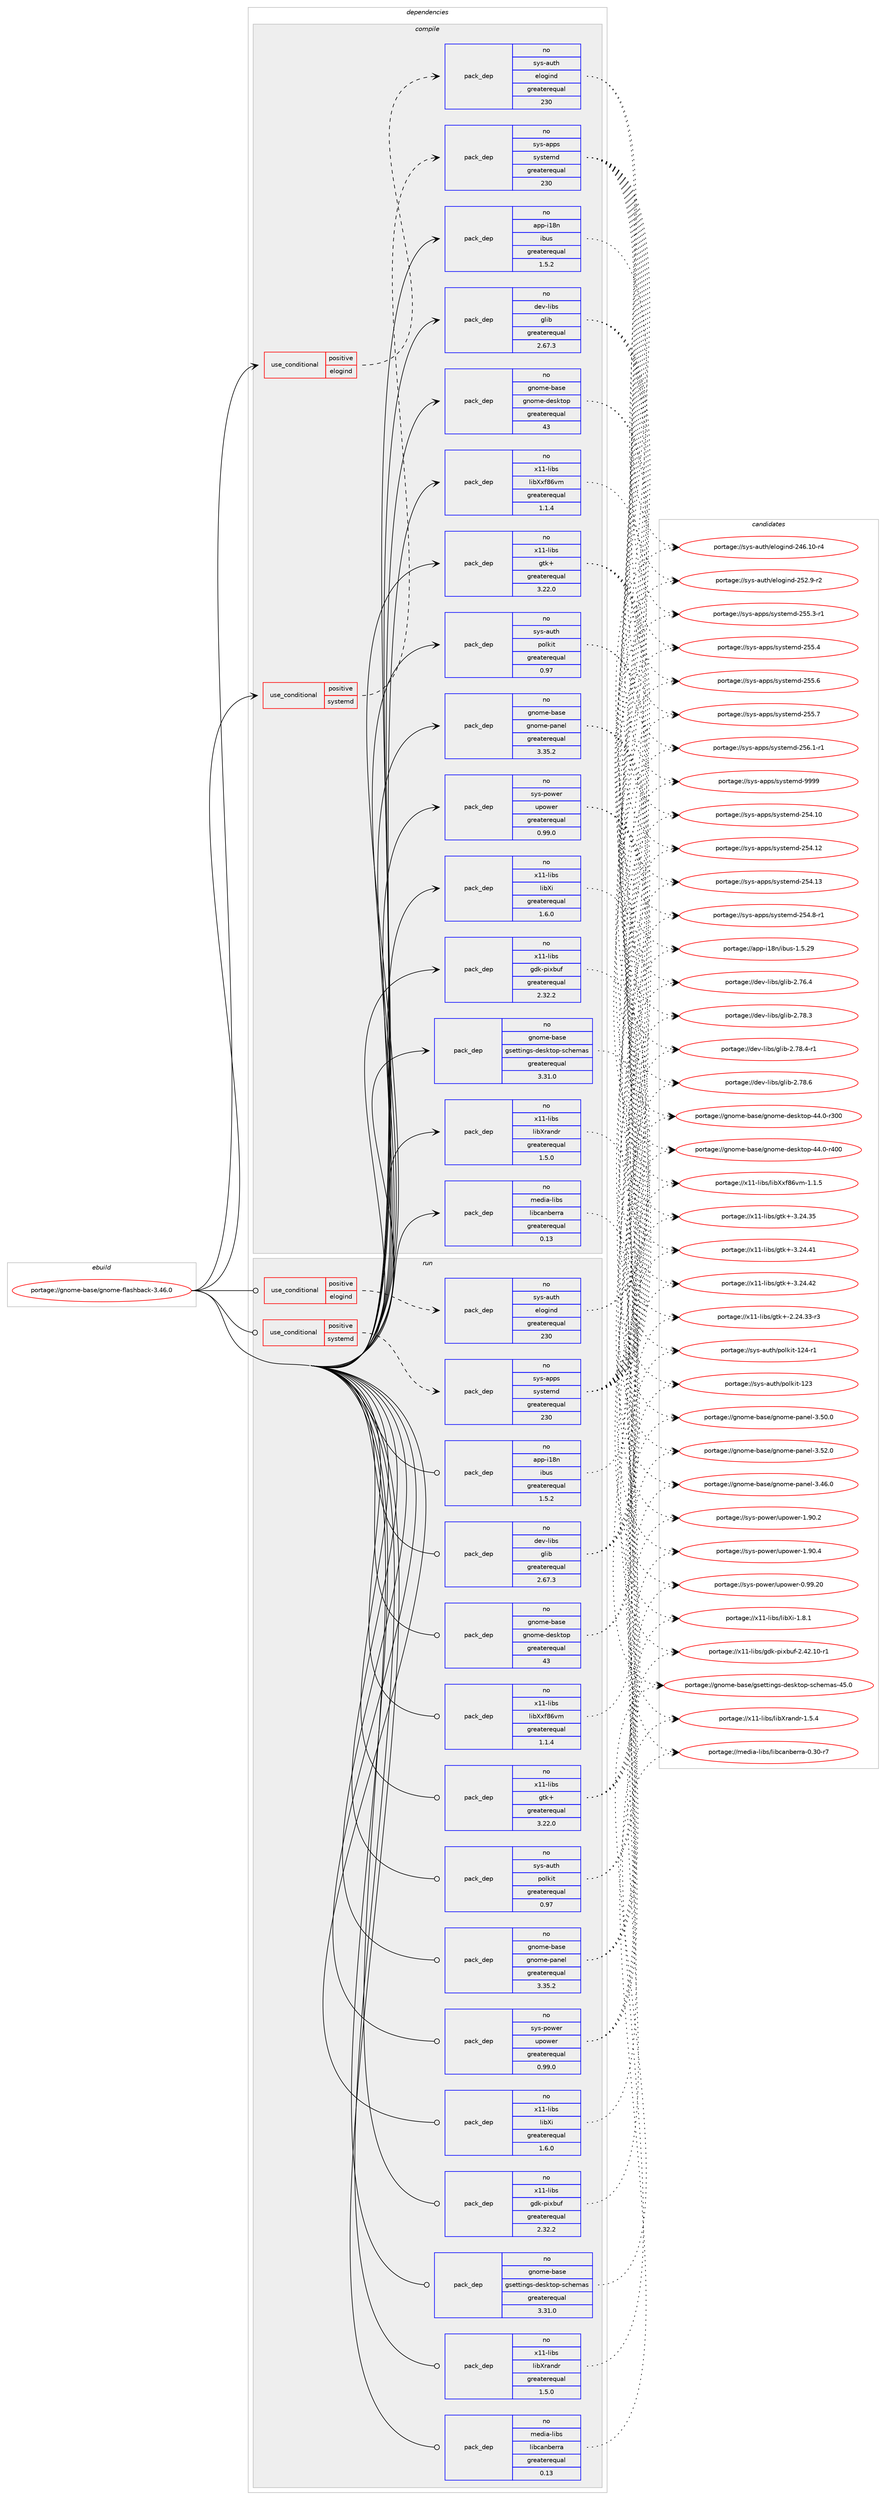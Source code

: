 digraph prolog {

# *************
# Graph options
# *************

newrank=true;
concentrate=true;
compound=true;
graph [rankdir=LR,fontname=Helvetica,fontsize=10,ranksep=1.5];#, ranksep=2.5, nodesep=0.2];
edge  [arrowhead=vee];
node  [fontname=Helvetica,fontsize=10];

# **********
# The ebuild
# **********

subgraph cluster_leftcol {
color=gray;
rank=same;
label=<<i>ebuild</i>>;
id [label="portage://gnome-base/gnome-flashback-3.46.0", color=red, width=4, href="../gnome-base/gnome-flashback-3.46.0.svg"];
}

# ****************
# The dependencies
# ****************

subgraph cluster_midcol {
color=gray;
label=<<i>dependencies</i>>;
subgraph cluster_compile {
fillcolor="#eeeeee";
style=filled;
label=<<i>compile</i>>;
subgraph cond63721 {
dependency117743 [label=<<TABLE BORDER="0" CELLBORDER="1" CELLSPACING="0" CELLPADDING="4"><TR><TD ROWSPAN="3" CELLPADDING="10">use_conditional</TD></TR><TR><TD>positive</TD></TR><TR><TD>elogind</TD></TR></TABLE>>, shape=none, color=red];
subgraph pack52508 {
dependency117744 [label=<<TABLE BORDER="0" CELLBORDER="1" CELLSPACING="0" CELLPADDING="4" WIDTH="220"><TR><TD ROWSPAN="6" CELLPADDING="30">pack_dep</TD></TR><TR><TD WIDTH="110">no</TD></TR><TR><TD>sys-auth</TD></TR><TR><TD>elogind</TD></TR><TR><TD>greaterequal</TD></TR><TR><TD>230</TD></TR></TABLE>>, shape=none, color=blue];
}
dependency117743:e -> dependency117744:w [weight=20,style="dashed",arrowhead="vee"];
}
id:e -> dependency117743:w [weight=20,style="solid",arrowhead="vee"];
subgraph cond63722 {
dependency117745 [label=<<TABLE BORDER="0" CELLBORDER="1" CELLSPACING="0" CELLPADDING="4"><TR><TD ROWSPAN="3" CELLPADDING="10">use_conditional</TD></TR><TR><TD>positive</TD></TR><TR><TD>systemd</TD></TR></TABLE>>, shape=none, color=red];
subgraph pack52509 {
dependency117746 [label=<<TABLE BORDER="0" CELLBORDER="1" CELLSPACING="0" CELLPADDING="4" WIDTH="220"><TR><TD ROWSPAN="6" CELLPADDING="30">pack_dep</TD></TR><TR><TD WIDTH="110">no</TD></TR><TR><TD>sys-apps</TD></TR><TR><TD>systemd</TD></TR><TR><TD>greaterequal</TD></TR><TR><TD>230</TD></TR></TABLE>>, shape=none, color=blue];
}
dependency117745:e -> dependency117746:w [weight=20,style="dashed",arrowhead="vee"];
}
id:e -> dependency117745:w [weight=20,style="solid",arrowhead="vee"];
subgraph pack52510 {
dependency117747 [label=<<TABLE BORDER="0" CELLBORDER="1" CELLSPACING="0" CELLPADDING="4" WIDTH="220"><TR><TD ROWSPAN="6" CELLPADDING="30">pack_dep</TD></TR><TR><TD WIDTH="110">no</TD></TR><TR><TD>app-i18n</TD></TR><TR><TD>ibus</TD></TR><TR><TD>greaterequal</TD></TR><TR><TD>1.5.2</TD></TR></TABLE>>, shape=none, color=blue];
}
id:e -> dependency117747:w [weight=20,style="solid",arrowhead="vee"];
subgraph pack52511 {
dependency117748 [label=<<TABLE BORDER="0" CELLBORDER="1" CELLSPACING="0" CELLPADDING="4" WIDTH="220"><TR><TD ROWSPAN="6" CELLPADDING="30">pack_dep</TD></TR><TR><TD WIDTH="110">no</TD></TR><TR><TD>dev-libs</TD></TR><TR><TD>glib</TD></TR><TR><TD>greaterequal</TD></TR><TR><TD>2.67.3</TD></TR></TABLE>>, shape=none, color=blue];
}
id:e -> dependency117748:w [weight=20,style="solid",arrowhead="vee"];
# *** BEGIN UNKNOWN DEPENDENCY TYPE (TODO) ***
# id -> package_dependency(portage://gnome-base/gnome-flashback-3.46.0,install,no,gnome-base,gdm,none,[,,],[],[])
# *** END UNKNOWN DEPENDENCY TYPE (TODO) ***

subgraph pack52512 {
dependency117749 [label=<<TABLE BORDER="0" CELLBORDER="1" CELLSPACING="0" CELLPADDING="4" WIDTH="220"><TR><TD ROWSPAN="6" CELLPADDING="30">pack_dep</TD></TR><TR><TD WIDTH="110">no</TD></TR><TR><TD>gnome-base</TD></TR><TR><TD>gnome-desktop</TD></TR><TR><TD>greaterequal</TD></TR><TR><TD>43</TD></TR></TABLE>>, shape=none, color=blue];
}
id:e -> dependency117749:w [weight=20,style="solid",arrowhead="vee"];
subgraph pack52513 {
dependency117750 [label=<<TABLE BORDER="0" CELLBORDER="1" CELLSPACING="0" CELLPADDING="4" WIDTH="220"><TR><TD ROWSPAN="6" CELLPADDING="30">pack_dep</TD></TR><TR><TD WIDTH="110">no</TD></TR><TR><TD>gnome-base</TD></TR><TR><TD>gnome-panel</TD></TR><TR><TD>greaterequal</TD></TR><TR><TD>3.35.2</TD></TR></TABLE>>, shape=none, color=blue];
}
id:e -> dependency117750:w [weight=20,style="solid",arrowhead="vee"];
subgraph pack52514 {
dependency117751 [label=<<TABLE BORDER="0" CELLBORDER="1" CELLSPACING="0" CELLPADDING="4" WIDTH="220"><TR><TD ROWSPAN="6" CELLPADDING="30">pack_dep</TD></TR><TR><TD WIDTH="110">no</TD></TR><TR><TD>gnome-base</TD></TR><TR><TD>gsettings-desktop-schemas</TD></TR><TR><TD>greaterequal</TD></TR><TR><TD>3.31.0</TD></TR></TABLE>>, shape=none, color=blue];
}
id:e -> dependency117751:w [weight=20,style="solid",arrowhead="vee"];
# *** BEGIN UNKNOWN DEPENDENCY TYPE (TODO) ***
# id -> package_dependency(portage://gnome-base/gnome-flashback-3.46.0,install,no,media-libs,alsa-lib,none,[,,],[],[])
# *** END UNKNOWN DEPENDENCY TYPE (TODO) ***

subgraph pack52515 {
dependency117752 [label=<<TABLE BORDER="0" CELLBORDER="1" CELLSPACING="0" CELLPADDING="4" WIDTH="220"><TR><TD ROWSPAN="6" CELLPADDING="30">pack_dep</TD></TR><TR><TD WIDTH="110">no</TD></TR><TR><TD>media-libs</TD></TR><TR><TD>libcanberra</TD></TR><TR><TD>greaterequal</TD></TR><TR><TD>0.13</TD></TR></TABLE>>, shape=none, color=blue];
}
id:e -> dependency117752:w [weight=20,style="solid",arrowhead="vee"];
# *** BEGIN UNKNOWN DEPENDENCY TYPE (TODO) ***
# id -> package_dependency(portage://gnome-base/gnome-flashback-3.46.0,install,no,media-libs,libpulse,none,[,,],[],[use(enable(glib),none)])
# *** END UNKNOWN DEPENDENCY TYPE (TODO) ***

# *** BEGIN UNKNOWN DEPENDENCY TYPE (TODO) ***
# id -> package_dependency(portage://gnome-base/gnome-flashback-3.46.0,install,no,net-wireless,gnome-bluetooth,none,[,,],[slot(3),equal],[])
# *** END UNKNOWN DEPENDENCY TYPE (TODO) ***

subgraph pack52516 {
dependency117753 [label=<<TABLE BORDER="0" CELLBORDER="1" CELLSPACING="0" CELLPADDING="4" WIDTH="220"><TR><TD ROWSPAN="6" CELLPADDING="30">pack_dep</TD></TR><TR><TD WIDTH="110">no</TD></TR><TR><TD>sys-auth</TD></TR><TR><TD>polkit</TD></TR><TR><TD>greaterequal</TD></TR><TR><TD>0.97</TD></TR></TABLE>>, shape=none, color=blue];
}
id:e -> dependency117753:w [weight=20,style="solid",arrowhead="vee"];
# *** BEGIN UNKNOWN DEPENDENCY TYPE (TODO) ***
# id -> package_dependency(portage://gnome-base/gnome-flashback-3.46.0,install,no,sys-libs,pam,none,[,,],[],[])
# *** END UNKNOWN DEPENDENCY TYPE (TODO) ***

subgraph pack52517 {
dependency117754 [label=<<TABLE BORDER="0" CELLBORDER="1" CELLSPACING="0" CELLPADDING="4" WIDTH="220"><TR><TD ROWSPAN="6" CELLPADDING="30">pack_dep</TD></TR><TR><TD WIDTH="110">no</TD></TR><TR><TD>sys-power</TD></TR><TR><TD>upower</TD></TR><TR><TD>greaterequal</TD></TR><TR><TD>0.99.0</TD></TR></TABLE>>, shape=none, color=blue];
}
id:e -> dependency117754:w [weight=20,style="solid",arrowhead="vee"];
# *** BEGIN UNKNOWN DEPENDENCY TYPE (TODO) ***
# id -> package_dependency(portage://gnome-base/gnome-flashback-3.46.0,install,no,x11-base,xorg-proto,none,[,,],[],[])
# *** END UNKNOWN DEPENDENCY TYPE (TODO) ***

subgraph pack52518 {
dependency117755 [label=<<TABLE BORDER="0" CELLBORDER="1" CELLSPACING="0" CELLPADDING="4" WIDTH="220"><TR><TD ROWSPAN="6" CELLPADDING="30">pack_dep</TD></TR><TR><TD WIDTH="110">no</TD></TR><TR><TD>x11-libs</TD></TR><TR><TD>gdk-pixbuf</TD></TR><TR><TD>greaterequal</TD></TR><TR><TD>2.32.2</TD></TR></TABLE>>, shape=none, color=blue];
}
id:e -> dependency117755:w [weight=20,style="solid",arrowhead="vee"];
subgraph pack52519 {
dependency117756 [label=<<TABLE BORDER="0" CELLBORDER="1" CELLSPACING="0" CELLPADDING="4" WIDTH="220"><TR><TD ROWSPAN="6" CELLPADDING="30">pack_dep</TD></TR><TR><TD WIDTH="110">no</TD></TR><TR><TD>x11-libs</TD></TR><TR><TD>gtk+</TD></TR><TR><TD>greaterequal</TD></TR><TR><TD>3.22.0</TD></TR></TABLE>>, shape=none, color=blue];
}
id:e -> dependency117756:w [weight=20,style="solid",arrowhead="vee"];
# *** BEGIN UNKNOWN DEPENDENCY TYPE (TODO) ***
# id -> package_dependency(portage://gnome-base/gnome-flashback-3.46.0,install,no,x11-libs,libX11,none,[,,],[],[])
# *** END UNKNOWN DEPENDENCY TYPE (TODO) ***

# *** BEGIN UNKNOWN DEPENDENCY TYPE (TODO) ***
# id -> package_dependency(portage://gnome-base/gnome-flashback-3.46.0,install,no,x11-libs,libXext,none,[,,],[],[])
# *** END UNKNOWN DEPENDENCY TYPE (TODO) ***

# *** BEGIN UNKNOWN DEPENDENCY TYPE (TODO) ***
# id -> package_dependency(portage://gnome-base/gnome-flashback-3.46.0,install,no,x11-libs,libXfixes,none,[,,],[],[])
# *** END UNKNOWN DEPENDENCY TYPE (TODO) ***

subgraph pack52520 {
dependency117757 [label=<<TABLE BORDER="0" CELLBORDER="1" CELLSPACING="0" CELLPADDING="4" WIDTH="220"><TR><TD ROWSPAN="6" CELLPADDING="30">pack_dep</TD></TR><TR><TD WIDTH="110">no</TD></TR><TR><TD>x11-libs</TD></TR><TR><TD>libXi</TD></TR><TR><TD>greaterequal</TD></TR><TR><TD>1.6.0</TD></TR></TABLE>>, shape=none, color=blue];
}
id:e -> dependency117757:w [weight=20,style="solid",arrowhead="vee"];
subgraph pack52521 {
dependency117758 [label=<<TABLE BORDER="0" CELLBORDER="1" CELLSPACING="0" CELLPADDING="4" WIDTH="220"><TR><TD ROWSPAN="6" CELLPADDING="30">pack_dep</TD></TR><TR><TD WIDTH="110">no</TD></TR><TR><TD>x11-libs</TD></TR><TR><TD>libXrandr</TD></TR><TR><TD>greaterequal</TD></TR><TR><TD>1.5.0</TD></TR></TABLE>>, shape=none, color=blue];
}
id:e -> dependency117758:w [weight=20,style="solid",arrowhead="vee"];
subgraph pack52522 {
dependency117759 [label=<<TABLE BORDER="0" CELLBORDER="1" CELLSPACING="0" CELLPADDING="4" WIDTH="220"><TR><TD ROWSPAN="6" CELLPADDING="30">pack_dep</TD></TR><TR><TD WIDTH="110">no</TD></TR><TR><TD>x11-libs</TD></TR><TR><TD>libXxf86vm</TD></TR><TR><TD>greaterequal</TD></TR><TR><TD>1.1.4</TD></TR></TABLE>>, shape=none, color=blue];
}
id:e -> dependency117759:w [weight=20,style="solid",arrowhead="vee"];
# *** BEGIN UNKNOWN DEPENDENCY TYPE (TODO) ***
# id -> package_dependency(portage://gnome-base/gnome-flashback-3.46.0,install,no,x11-libs,libxcb,none,[,,],any_same_slot,[])
# *** END UNKNOWN DEPENDENCY TYPE (TODO) ***

# *** BEGIN UNKNOWN DEPENDENCY TYPE (TODO) ***
# id -> package_dependency(portage://gnome-base/gnome-flashback-3.46.0,install,no,x11-libs,libxkbfile,none,[,,],[],[])
# *** END UNKNOWN DEPENDENCY TYPE (TODO) ***

# *** BEGIN UNKNOWN DEPENDENCY TYPE (TODO) ***
# id -> package_dependency(portage://gnome-base/gnome-flashback-3.46.0,install,no,x11-libs,pango,none,[,,],[],[])
# *** END UNKNOWN DEPENDENCY TYPE (TODO) ***

# *** BEGIN UNKNOWN DEPENDENCY TYPE (TODO) ***
# id -> package_dependency(portage://gnome-base/gnome-flashback-3.46.0,install,no,x11-misc,xkeyboard-config,none,[,,],[],[])
# *** END UNKNOWN DEPENDENCY TYPE (TODO) ***

}
subgraph cluster_compileandrun {
fillcolor="#eeeeee";
style=filled;
label=<<i>compile and run</i>>;
}
subgraph cluster_run {
fillcolor="#eeeeee";
style=filled;
label=<<i>run</i>>;
subgraph cond63723 {
dependency117760 [label=<<TABLE BORDER="0" CELLBORDER="1" CELLSPACING="0" CELLPADDING="4"><TR><TD ROWSPAN="3" CELLPADDING="10">use_conditional</TD></TR><TR><TD>positive</TD></TR><TR><TD>elogind</TD></TR></TABLE>>, shape=none, color=red];
subgraph pack52523 {
dependency117761 [label=<<TABLE BORDER="0" CELLBORDER="1" CELLSPACING="0" CELLPADDING="4" WIDTH="220"><TR><TD ROWSPAN="6" CELLPADDING="30">pack_dep</TD></TR><TR><TD WIDTH="110">no</TD></TR><TR><TD>sys-auth</TD></TR><TR><TD>elogind</TD></TR><TR><TD>greaterequal</TD></TR><TR><TD>230</TD></TR></TABLE>>, shape=none, color=blue];
}
dependency117760:e -> dependency117761:w [weight=20,style="dashed",arrowhead="vee"];
}
id:e -> dependency117760:w [weight=20,style="solid",arrowhead="odot"];
subgraph cond63724 {
dependency117762 [label=<<TABLE BORDER="0" CELLBORDER="1" CELLSPACING="0" CELLPADDING="4"><TR><TD ROWSPAN="3" CELLPADDING="10">use_conditional</TD></TR><TR><TD>positive</TD></TR><TR><TD>systemd</TD></TR></TABLE>>, shape=none, color=red];
subgraph pack52524 {
dependency117763 [label=<<TABLE BORDER="0" CELLBORDER="1" CELLSPACING="0" CELLPADDING="4" WIDTH="220"><TR><TD ROWSPAN="6" CELLPADDING="30">pack_dep</TD></TR><TR><TD WIDTH="110">no</TD></TR><TR><TD>sys-apps</TD></TR><TR><TD>systemd</TD></TR><TR><TD>greaterequal</TD></TR><TR><TD>230</TD></TR></TABLE>>, shape=none, color=blue];
}
dependency117762:e -> dependency117763:w [weight=20,style="dashed",arrowhead="vee"];
}
id:e -> dependency117762:w [weight=20,style="solid",arrowhead="odot"];
subgraph pack52525 {
dependency117764 [label=<<TABLE BORDER="0" CELLBORDER="1" CELLSPACING="0" CELLPADDING="4" WIDTH="220"><TR><TD ROWSPAN="6" CELLPADDING="30">pack_dep</TD></TR><TR><TD WIDTH="110">no</TD></TR><TR><TD>app-i18n</TD></TR><TR><TD>ibus</TD></TR><TR><TD>greaterequal</TD></TR><TR><TD>1.5.2</TD></TR></TABLE>>, shape=none, color=blue];
}
id:e -> dependency117764:w [weight=20,style="solid",arrowhead="odot"];
subgraph pack52526 {
dependency117765 [label=<<TABLE BORDER="0" CELLBORDER="1" CELLSPACING="0" CELLPADDING="4" WIDTH="220"><TR><TD ROWSPAN="6" CELLPADDING="30">pack_dep</TD></TR><TR><TD WIDTH="110">no</TD></TR><TR><TD>dev-libs</TD></TR><TR><TD>glib</TD></TR><TR><TD>greaterequal</TD></TR><TR><TD>2.67.3</TD></TR></TABLE>>, shape=none, color=blue];
}
id:e -> dependency117765:w [weight=20,style="solid",arrowhead="odot"];
# *** BEGIN UNKNOWN DEPENDENCY TYPE (TODO) ***
# id -> package_dependency(portage://gnome-base/gnome-flashback-3.46.0,run,no,gnome-base,gdm,none,[,,],[],[])
# *** END UNKNOWN DEPENDENCY TYPE (TODO) ***

subgraph pack52527 {
dependency117766 [label=<<TABLE BORDER="0" CELLBORDER="1" CELLSPACING="0" CELLPADDING="4" WIDTH="220"><TR><TD ROWSPAN="6" CELLPADDING="30">pack_dep</TD></TR><TR><TD WIDTH="110">no</TD></TR><TR><TD>gnome-base</TD></TR><TR><TD>gnome-desktop</TD></TR><TR><TD>greaterequal</TD></TR><TR><TD>43</TD></TR></TABLE>>, shape=none, color=blue];
}
id:e -> dependency117766:w [weight=20,style="solid",arrowhead="odot"];
subgraph pack52528 {
dependency117767 [label=<<TABLE BORDER="0" CELLBORDER="1" CELLSPACING="0" CELLPADDING="4" WIDTH="220"><TR><TD ROWSPAN="6" CELLPADDING="30">pack_dep</TD></TR><TR><TD WIDTH="110">no</TD></TR><TR><TD>gnome-base</TD></TR><TR><TD>gnome-panel</TD></TR><TR><TD>greaterequal</TD></TR><TR><TD>3.35.2</TD></TR></TABLE>>, shape=none, color=blue];
}
id:e -> dependency117767:w [weight=20,style="solid",arrowhead="odot"];
# *** BEGIN UNKNOWN DEPENDENCY TYPE (TODO) ***
# id -> package_dependency(portage://gnome-base/gnome-flashback-3.46.0,run,no,gnome-base,gnome-panel,none,[,,],[],[])
# *** END UNKNOWN DEPENDENCY TYPE (TODO) ***

# *** BEGIN UNKNOWN DEPENDENCY TYPE (TODO) ***
# id -> package_dependency(portage://gnome-base/gnome-flashback-3.46.0,run,no,gnome-base,gnome-settings-daemon,none,[,,],[],[])
# *** END UNKNOWN DEPENDENCY TYPE (TODO) ***

subgraph pack52529 {
dependency117768 [label=<<TABLE BORDER="0" CELLBORDER="1" CELLSPACING="0" CELLPADDING="4" WIDTH="220"><TR><TD ROWSPAN="6" CELLPADDING="30">pack_dep</TD></TR><TR><TD WIDTH="110">no</TD></TR><TR><TD>gnome-base</TD></TR><TR><TD>gsettings-desktop-schemas</TD></TR><TR><TD>greaterequal</TD></TR><TR><TD>3.31.0</TD></TR></TABLE>>, shape=none, color=blue];
}
id:e -> dependency117768:w [weight=20,style="solid",arrowhead="odot"];
# *** BEGIN UNKNOWN DEPENDENCY TYPE (TODO) ***
# id -> package_dependency(portage://gnome-base/gnome-flashback-3.46.0,run,no,media-libs,alsa-lib,none,[,,],[],[])
# *** END UNKNOWN DEPENDENCY TYPE (TODO) ***

subgraph pack52530 {
dependency117769 [label=<<TABLE BORDER="0" CELLBORDER="1" CELLSPACING="0" CELLPADDING="4" WIDTH="220"><TR><TD ROWSPAN="6" CELLPADDING="30">pack_dep</TD></TR><TR><TD WIDTH="110">no</TD></TR><TR><TD>media-libs</TD></TR><TR><TD>libcanberra</TD></TR><TR><TD>greaterequal</TD></TR><TR><TD>0.13</TD></TR></TABLE>>, shape=none, color=blue];
}
id:e -> dependency117769:w [weight=20,style="solid",arrowhead="odot"];
# *** BEGIN UNKNOWN DEPENDENCY TYPE (TODO) ***
# id -> package_dependency(portage://gnome-base/gnome-flashback-3.46.0,run,no,media-libs,libpulse,none,[,,],[],[use(enable(glib),none)])
# *** END UNKNOWN DEPENDENCY TYPE (TODO) ***

# *** BEGIN UNKNOWN DEPENDENCY TYPE (TODO) ***
# id -> package_dependency(portage://gnome-base/gnome-flashback-3.46.0,run,no,net-wireless,gnome-bluetooth,none,[,,],[slot(3),equal],[])
# *** END UNKNOWN DEPENDENCY TYPE (TODO) ***

subgraph pack52531 {
dependency117770 [label=<<TABLE BORDER="0" CELLBORDER="1" CELLSPACING="0" CELLPADDING="4" WIDTH="220"><TR><TD ROWSPAN="6" CELLPADDING="30">pack_dep</TD></TR><TR><TD WIDTH="110">no</TD></TR><TR><TD>sys-auth</TD></TR><TR><TD>polkit</TD></TR><TR><TD>greaterequal</TD></TR><TR><TD>0.97</TD></TR></TABLE>>, shape=none, color=blue];
}
id:e -> dependency117770:w [weight=20,style="solid",arrowhead="odot"];
# *** BEGIN UNKNOWN DEPENDENCY TYPE (TODO) ***
# id -> package_dependency(portage://gnome-base/gnome-flashback-3.46.0,run,no,sys-libs,pam,none,[,,],[],[])
# *** END UNKNOWN DEPENDENCY TYPE (TODO) ***

subgraph pack52532 {
dependency117771 [label=<<TABLE BORDER="0" CELLBORDER="1" CELLSPACING="0" CELLPADDING="4" WIDTH="220"><TR><TD ROWSPAN="6" CELLPADDING="30">pack_dep</TD></TR><TR><TD WIDTH="110">no</TD></TR><TR><TD>sys-power</TD></TR><TR><TD>upower</TD></TR><TR><TD>greaterequal</TD></TR><TR><TD>0.99.0</TD></TR></TABLE>>, shape=none, color=blue];
}
id:e -> dependency117771:w [weight=20,style="solid",arrowhead="odot"];
subgraph pack52533 {
dependency117772 [label=<<TABLE BORDER="0" CELLBORDER="1" CELLSPACING="0" CELLPADDING="4" WIDTH="220"><TR><TD ROWSPAN="6" CELLPADDING="30">pack_dep</TD></TR><TR><TD WIDTH="110">no</TD></TR><TR><TD>x11-libs</TD></TR><TR><TD>gdk-pixbuf</TD></TR><TR><TD>greaterequal</TD></TR><TR><TD>2.32.2</TD></TR></TABLE>>, shape=none, color=blue];
}
id:e -> dependency117772:w [weight=20,style="solid",arrowhead="odot"];
subgraph pack52534 {
dependency117773 [label=<<TABLE BORDER="0" CELLBORDER="1" CELLSPACING="0" CELLPADDING="4" WIDTH="220"><TR><TD ROWSPAN="6" CELLPADDING="30">pack_dep</TD></TR><TR><TD WIDTH="110">no</TD></TR><TR><TD>x11-libs</TD></TR><TR><TD>gtk+</TD></TR><TR><TD>greaterequal</TD></TR><TR><TD>3.22.0</TD></TR></TABLE>>, shape=none, color=blue];
}
id:e -> dependency117773:w [weight=20,style="solid",arrowhead="odot"];
# *** BEGIN UNKNOWN DEPENDENCY TYPE (TODO) ***
# id -> package_dependency(portage://gnome-base/gnome-flashback-3.46.0,run,no,x11-libs,libX11,none,[,,],[],[])
# *** END UNKNOWN DEPENDENCY TYPE (TODO) ***

# *** BEGIN UNKNOWN DEPENDENCY TYPE (TODO) ***
# id -> package_dependency(portage://gnome-base/gnome-flashback-3.46.0,run,no,x11-libs,libXext,none,[,,],[],[])
# *** END UNKNOWN DEPENDENCY TYPE (TODO) ***

# *** BEGIN UNKNOWN DEPENDENCY TYPE (TODO) ***
# id -> package_dependency(portage://gnome-base/gnome-flashback-3.46.0,run,no,x11-libs,libXfixes,none,[,,],[],[])
# *** END UNKNOWN DEPENDENCY TYPE (TODO) ***

subgraph pack52535 {
dependency117774 [label=<<TABLE BORDER="0" CELLBORDER="1" CELLSPACING="0" CELLPADDING="4" WIDTH="220"><TR><TD ROWSPAN="6" CELLPADDING="30">pack_dep</TD></TR><TR><TD WIDTH="110">no</TD></TR><TR><TD>x11-libs</TD></TR><TR><TD>libXi</TD></TR><TR><TD>greaterequal</TD></TR><TR><TD>1.6.0</TD></TR></TABLE>>, shape=none, color=blue];
}
id:e -> dependency117774:w [weight=20,style="solid",arrowhead="odot"];
subgraph pack52536 {
dependency117775 [label=<<TABLE BORDER="0" CELLBORDER="1" CELLSPACING="0" CELLPADDING="4" WIDTH="220"><TR><TD ROWSPAN="6" CELLPADDING="30">pack_dep</TD></TR><TR><TD WIDTH="110">no</TD></TR><TR><TD>x11-libs</TD></TR><TR><TD>libXrandr</TD></TR><TR><TD>greaterequal</TD></TR><TR><TD>1.5.0</TD></TR></TABLE>>, shape=none, color=blue];
}
id:e -> dependency117775:w [weight=20,style="solid",arrowhead="odot"];
subgraph pack52537 {
dependency117776 [label=<<TABLE BORDER="0" CELLBORDER="1" CELLSPACING="0" CELLPADDING="4" WIDTH="220"><TR><TD ROWSPAN="6" CELLPADDING="30">pack_dep</TD></TR><TR><TD WIDTH="110">no</TD></TR><TR><TD>x11-libs</TD></TR><TR><TD>libXxf86vm</TD></TR><TR><TD>greaterequal</TD></TR><TR><TD>1.1.4</TD></TR></TABLE>>, shape=none, color=blue];
}
id:e -> dependency117776:w [weight=20,style="solid",arrowhead="odot"];
# *** BEGIN UNKNOWN DEPENDENCY TYPE (TODO) ***
# id -> package_dependency(portage://gnome-base/gnome-flashback-3.46.0,run,no,x11-libs,libxcb,none,[,,],any_same_slot,[])
# *** END UNKNOWN DEPENDENCY TYPE (TODO) ***

# *** BEGIN UNKNOWN DEPENDENCY TYPE (TODO) ***
# id -> package_dependency(portage://gnome-base/gnome-flashback-3.46.0,run,no,x11-libs,libxkbfile,none,[,,],[],[])
# *** END UNKNOWN DEPENDENCY TYPE (TODO) ***

# *** BEGIN UNKNOWN DEPENDENCY TYPE (TODO) ***
# id -> package_dependency(portage://gnome-base/gnome-flashback-3.46.0,run,no,x11-libs,pango,none,[,,],[],[])
# *** END UNKNOWN DEPENDENCY TYPE (TODO) ***

# *** BEGIN UNKNOWN DEPENDENCY TYPE (TODO) ***
# id -> package_dependency(portage://gnome-base/gnome-flashback-3.46.0,run,no,x11-misc,xkeyboard-config,none,[,,],[],[])
# *** END UNKNOWN DEPENDENCY TYPE (TODO) ***

# *** BEGIN UNKNOWN DEPENDENCY TYPE (TODO) ***
# id -> package_dependency(portage://gnome-base/gnome-flashback-3.46.0,run,no,x11-wm,metacity,none,[,,],[],[])
# *** END UNKNOWN DEPENDENCY TYPE (TODO) ***

}
}

# **************
# The candidates
# **************

subgraph cluster_choices {
rank=same;
color=gray;
label=<<i>candidates</i>>;

subgraph choice52508 {
color=black;
nodesep=1;
choice115121115459711711610447101108111103105110100455052544649484511452 [label="portage://sys-auth/elogind-246.10-r4", color=red, width=4,href="../sys-auth/elogind-246.10-r4.svg"];
choice1151211154597117116104471011081111031051101004550535046574511450 [label="portage://sys-auth/elogind-252.9-r2", color=red, width=4,href="../sys-auth/elogind-252.9-r2.svg"];
dependency117744:e -> choice115121115459711711610447101108111103105110100455052544649484511452:w [style=dotted,weight="100"];
dependency117744:e -> choice1151211154597117116104471011081111031051101004550535046574511450:w [style=dotted,weight="100"];
}
subgraph choice52509 {
color=black;
nodesep=1;
choice11512111545971121121154711512111511610110910045505352464948 [label="portage://sys-apps/systemd-254.10", color=red, width=4,href="../sys-apps/systemd-254.10.svg"];
choice11512111545971121121154711512111511610110910045505352464950 [label="portage://sys-apps/systemd-254.12", color=red, width=4,href="../sys-apps/systemd-254.12.svg"];
choice11512111545971121121154711512111511610110910045505352464951 [label="portage://sys-apps/systemd-254.13", color=red, width=4,href="../sys-apps/systemd-254.13.svg"];
choice1151211154597112112115471151211151161011091004550535246564511449 [label="portage://sys-apps/systemd-254.8-r1", color=red, width=4,href="../sys-apps/systemd-254.8-r1.svg"];
choice1151211154597112112115471151211151161011091004550535346514511449 [label="portage://sys-apps/systemd-255.3-r1", color=red, width=4,href="../sys-apps/systemd-255.3-r1.svg"];
choice115121115459711211211547115121115116101109100455053534652 [label="portage://sys-apps/systemd-255.4", color=red, width=4,href="../sys-apps/systemd-255.4.svg"];
choice115121115459711211211547115121115116101109100455053534654 [label="portage://sys-apps/systemd-255.6", color=red, width=4,href="../sys-apps/systemd-255.6.svg"];
choice115121115459711211211547115121115116101109100455053534655 [label="portage://sys-apps/systemd-255.7", color=red, width=4,href="../sys-apps/systemd-255.7.svg"];
choice1151211154597112112115471151211151161011091004550535446494511449 [label="portage://sys-apps/systemd-256.1-r1", color=red, width=4,href="../sys-apps/systemd-256.1-r1.svg"];
choice1151211154597112112115471151211151161011091004557575757 [label="portage://sys-apps/systemd-9999", color=red, width=4,href="../sys-apps/systemd-9999.svg"];
dependency117746:e -> choice11512111545971121121154711512111511610110910045505352464948:w [style=dotted,weight="100"];
dependency117746:e -> choice11512111545971121121154711512111511610110910045505352464950:w [style=dotted,weight="100"];
dependency117746:e -> choice11512111545971121121154711512111511610110910045505352464951:w [style=dotted,weight="100"];
dependency117746:e -> choice1151211154597112112115471151211151161011091004550535246564511449:w [style=dotted,weight="100"];
dependency117746:e -> choice1151211154597112112115471151211151161011091004550535346514511449:w [style=dotted,weight="100"];
dependency117746:e -> choice115121115459711211211547115121115116101109100455053534652:w [style=dotted,weight="100"];
dependency117746:e -> choice115121115459711211211547115121115116101109100455053534654:w [style=dotted,weight="100"];
dependency117746:e -> choice115121115459711211211547115121115116101109100455053534655:w [style=dotted,weight="100"];
dependency117746:e -> choice1151211154597112112115471151211151161011091004550535446494511449:w [style=dotted,weight="100"];
dependency117746:e -> choice1151211154597112112115471151211151161011091004557575757:w [style=dotted,weight="100"];
}
subgraph choice52510 {
color=black;
nodesep=1;
choice97112112451054956110471059811711545494653465057 [label="portage://app-i18n/ibus-1.5.29", color=red, width=4,href="../app-i18n/ibus-1.5.29.svg"];
dependency117747:e -> choice97112112451054956110471059811711545494653465057:w [style=dotted,weight="100"];
}
subgraph choice52511 {
color=black;
nodesep=1;
choice1001011184510810598115471031081059845504655544652 [label="portage://dev-libs/glib-2.76.4", color=red, width=4,href="../dev-libs/glib-2.76.4.svg"];
choice1001011184510810598115471031081059845504655564651 [label="portage://dev-libs/glib-2.78.3", color=red, width=4,href="../dev-libs/glib-2.78.3.svg"];
choice10010111845108105981154710310810598455046555646524511449 [label="portage://dev-libs/glib-2.78.4-r1", color=red, width=4,href="../dev-libs/glib-2.78.4-r1.svg"];
choice1001011184510810598115471031081059845504655564654 [label="portage://dev-libs/glib-2.78.6", color=red, width=4,href="../dev-libs/glib-2.78.6.svg"];
dependency117748:e -> choice1001011184510810598115471031081059845504655544652:w [style=dotted,weight="100"];
dependency117748:e -> choice1001011184510810598115471031081059845504655564651:w [style=dotted,weight="100"];
dependency117748:e -> choice10010111845108105981154710310810598455046555646524511449:w [style=dotted,weight="100"];
dependency117748:e -> choice1001011184510810598115471031081059845504655564654:w [style=dotted,weight="100"];
}
subgraph choice52512 {
color=black;
nodesep=1;
choice1031101111091014598971151014710311011110910145100101115107116111112455252464845114514848 [label="portage://gnome-base/gnome-desktop-44.0-r300", color=red, width=4,href="../gnome-base/gnome-desktop-44.0-r300.svg"];
choice1031101111091014598971151014710311011110910145100101115107116111112455252464845114524848 [label="portage://gnome-base/gnome-desktop-44.0-r400", color=red, width=4,href="../gnome-base/gnome-desktop-44.0-r400.svg"];
dependency117749:e -> choice1031101111091014598971151014710311011110910145100101115107116111112455252464845114514848:w [style=dotted,weight="100"];
dependency117749:e -> choice1031101111091014598971151014710311011110910145100101115107116111112455252464845114524848:w [style=dotted,weight="100"];
}
subgraph choice52513 {
color=black;
nodesep=1;
choice10311011110910145989711510147103110111109101451129711010110845514652544648 [label="portage://gnome-base/gnome-panel-3.46.0", color=red, width=4,href="../gnome-base/gnome-panel-3.46.0.svg"];
choice10311011110910145989711510147103110111109101451129711010110845514653484648 [label="portage://gnome-base/gnome-panel-3.50.0", color=red, width=4,href="../gnome-base/gnome-panel-3.50.0.svg"];
choice10311011110910145989711510147103110111109101451129711010110845514653504648 [label="portage://gnome-base/gnome-panel-3.52.0", color=red, width=4,href="../gnome-base/gnome-panel-3.52.0.svg"];
dependency117750:e -> choice10311011110910145989711510147103110111109101451129711010110845514652544648:w [style=dotted,weight="100"];
dependency117750:e -> choice10311011110910145989711510147103110111109101451129711010110845514653484648:w [style=dotted,weight="100"];
dependency117750:e -> choice10311011110910145989711510147103110111109101451129711010110845514653504648:w [style=dotted,weight="100"];
}
subgraph choice52514 {
color=black;
nodesep=1;
choice10311011110910145989711510147103115101116116105110103115451001011151071161111124511599104101109971154552534648 [label="portage://gnome-base/gsettings-desktop-schemas-45.0", color=red, width=4,href="../gnome-base/gsettings-desktop-schemas-45.0.svg"];
dependency117751:e -> choice10311011110910145989711510147103115101116116105110103115451001011151071161111124511599104101109971154552534648:w [style=dotted,weight="100"];
}
subgraph choice52515 {
color=black;
nodesep=1;
choice10910110010597451081059811547108105989997110981011141149745484651484511455 [label="portage://media-libs/libcanberra-0.30-r7", color=red, width=4,href="../media-libs/libcanberra-0.30-r7.svg"];
dependency117752:e -> choice10910110010597451081059811547108105989997110981011141149745484651484511455:w [style=dotted,weight="100"];
}
subgraph choice52516 {
color=black;
nodesep=1;
choice11512111545971171161044711211110810710511645495051 [label="portage://sys-auth/polkit-123", color=red, width=4,href="../sys-auth/polkit-123.svg"];
choice115121115459711711610447112111108107105116454950524511449 [label="portage://sys-auth/polkit-124-r1", color=red, width=4,href="../sys-auth/polkit-124-r1.svg"];
dependency117753:e -> choice11512111545971171161044711211110810710511645495051:w [style=dotted,weight="100"];
dependency117753:e -> choice115121115459711711610447112111108107105116454950524511449:w [style=dotted,weight="100"];
}
subgraph choice52517 {
color=black;
nodesep=1;
choice11512111545112111119101114471171121111191011144548465757465048 [label="portage://sys-power/upower-0.99.20", color=red, width=4,href="../sys-power/upower-0.99.20.svg"];
choice115121115451121111191011144711711211111910111445494657484650 [label="portage://sys-power/upower-1.90.2", color=red, width=4,href="../sys-power/upower-1.90.2.svg"];
choice115121115451121111191011144711711211111910111445494657484652 [label="portage://sys-power/upower-1.90.4", color=red, width=4,href="../sys-power/upower-1.90.4.svg"];
dependency117754:e -> choice11512111545112111119101114471171121111191011144548465757465048:w [style=dotted,weight="100"];
dependency117754:e -> choice115121115451121111191011144711711211111910111445494657484650:w [style=dotted,weight="100"];
dependency117754:e -> choice115121115451121111191011144711711211111910111445494657484652:w [style=dotted,weight="100"];
}
subgraph choice52518 {
color=black;
nodesep=1;
choice1204949451081059811547103100107451121051209811710245504652504649484511449 [label="portage://x11-libs/gdk-pixbuf-2.42.10-r1", color=red, width=4,href="../x11-libs/gdk-pixbuf-2.42.10-r1.svg"];
dependency117755:e -> choice1204949451081059811547103100107451121051209811710245504652504649484511449:w [style=dotted,weight="100"];
}
subgraph choice52519 {
color=black;
nodesep=1;
choice12049494510810598115471031161074345504650524651514511451 [label="portage://x11-libs/gtk+-2.24.33-r3", color=red, width=4,href="../x11-libs/gtk+-2.24.33-r3.svg"];
choice1204949451081059811547103116107434551465052465153 [label="portage://x11-libs/gtk+-3.24.35", color=red, width=4,href="../x11-libs/gtk+-3.24.35.svg"];
choice1204949451081059811547103116107434551465052465249 [label="portage://x11-libs/gtk+-3.24.41", color=red, width=4,href="../x11-libs/gtk+-3.24.41.svg"];
choice1204949451081059811547103116107434551465052465250 [label="portage://x11-libs/gtk+-3.24.42", color=red, width=4,href="../x11-libs/gtk+-3.24.42.svg"];
dependency117756:e -> choice12049494510810598115471031161074345504650524651514511451:w [style=dotted,weight="100"];
dependency117756:e -> choice1204949451081059811547103116107434551465052465153:w [style=dotted,weight="100"];
dependency117756:e -> choice1204949451081059811547103116107434551465052465249:w [style=dotted,weight="100"];
dependency117756:e -> choice1204949451081059811547103116107434551465052465250:w [style=dotted,weight="100"];
}
subgraph choice52520 {
color=black;
nodesep=1;
choice12049494510810598115471081059888105454946564649 [label="portage://x11-libs/libXi-1.8.1", color=red, width=4,href="../x11-libs/libXi-1.8.1.svg"];
dependency117757:e -> choice12049494510810598115471081059888105454946564649:w [style=dotted,weight="100"];
}
subgraph choice52521 {
color=black;
nodesep=1;
choice1204949451081059811547108105988811497110100114454946534652 [label="portage://x11-libs/libXrandr-1.5.4", color=red, width=4,href="../x11-libs/libXrandr-1.5.4.svg"];
dependency117758:e -> choice1204949451081059811547108105988811497110100114454946534652:w [style=dotted,weight="100"];
}
subgraph choice52522 {
color=black;
nodesep=1;
choice120494945108105981154710810598881201025654118109454946494653 [label="portage://x11-libs/libXxf86vm-1.1.5", color=red, width=4,href="../x11-libs/libXxf86vm-1.1.5.svg"];
dependency117759:e -> choice120494945108105981154710810598881201025654118109454946494653:w [style=dotted,weight="100"];
}
subgraph choice52523 {
color=black;
nodesep=1;
choice115121115459711711610447101108111103105110100455052544649484511452 [label="portage://sys-auth/elogind-246.10-r4", color=red, width=4,href="../sys-auth/elogind-246.10-r4.svg"];
choice1151211154597117116104471011081111031051101004550535046574511450 [label="portage://sys-auth/elogind-252.9-r2", color=red, width=4,href="../sys-auth/elogind-252.9-r2.svg"];
dependency117761:e -> choice115121115459711711610447101108111103105110100455052544649484511452:w [style=dotted,weight="100"];
dependency117761:e -> choice1151211154597117116104471011081111031051101004550535046574511450:w [style=dotted,weight="100"];
}
subgraph choice52524 {
color=black;
nodesep=1;
choice11512111545971121121154711512111511610110910045505352464948 [label="portage://sys-apps/systemd-254.10", color=red, width=4,href="../sys-apps/systemd-254.10.svg"];
choice11512111545971121121154711512111511610110910045505352464950 [label="portage://sys-apps/systemd-254.12", color=red, width=4,href="../sys-apps/systemd-254.12.svg"];
choice11512111545971121121154711512111511610110910045505352464951 [label="portage://sys-apps/systemd-254.13", color=red, width=4,href="../sys-apps/systemd-254.13.svg"];
choice1151211154597112112115471151211151161011091004550535246564511449 [label="portage://sys-apps/systemd-254.8-r1", color=red, width=4,href="../sys-apps/systemd-254.8-r1.svg"];
choice1151211154597112112115471151211151161011091004550535346514511449 [label="portage://sys-apps/systemd-255.3-r1", color=red, width=4,href="../sys-apps/systemd-255.3-r1.svg"];
choice115121115459711211211547115121115116101109100455053534652 [label="portage://sys-apps/systemd-255.4", color=red, width=4,href="../sys-apps/systemd-255.4.svg"];
choice115121115459711211211547115121115116101109100455053534654 [label="portage://sys-apps/systemd-255.6", color=red, width=4,href="../sys-apps/systemd-255.6.svg"];
choice115121115459711211211547115121115116101109100455053534655 [label="portage://sys-apps/systemd-255.7", color=red, width=4,href="../sys-apps/systemd-255.7.svg"];
choice1151211154597112112115471151211151161011091004550535446494511449 [label="portage://sys-apps/systemd-256.1-r1", color=red, width=4,href="../sys-apps/systemd-256.1-r1.svg"];
choice1151211154597112112115471151211151161011091004557575757 [label="portage://sys-apps/systemd-9999", color=red, width=4,href="../sys-apps/systemd-9999.svg"];
dependency117763:e -> choice11512111545971121121154711512111511610110910045505352464948:w [style=dotted,weight="100"];
dependency117763:e -> choice11512111545971121121154711512111511610110910045505352464950:w [style=dotted,weight="100"];
dependency117763:e -> choice11512111545971121121154711512111511610110910045505352464951:w [style=dotted,weight="100"];
dependency117763:e -> choice1151211154597112112115471151211151161011091004550535246564511449:w [style=dotted,weight="100"];
dependency117763:e -> choice1151211154597112112115471151211151161011091004550535346514511449:w [style=dotted,weight="100"];
dependency117763:e -> choice115121115459711211211547115121115116101109100455053534652:w [style=dotted,weight="100"];
dependency117763:e -> choice115121115459711211211547115121115116101109100455053534654:w [style=dotted,weight="100"];
dependency117763:e -> choice115121115459711211211547115121115116101109100455053534655:w [style=dotted,weight="100"];
dependency117763:e -> choice1151211154597112112115471151211151161011091004550535446494511449:w [style=dotted,weight="100"];
dependency117763:e -> choice1151211154597112112115471151211151161011091004557575757:w [style=dotted,weight="100"];
}
subgraph choice52525 {
color=black;
nodesep=1;
choice97112112451054956110471059811711545494653465057 [label="portage://app-i18n/ibus-1.5.29", color=red, width=4,href="../app-i18n/ibus-1.5.29.svg"];
dependency117764:e -> choice97112112451054956110471059811711545494653465057:w [style=dotted,weight="100"];
}
subgraph choice52526 {
color=black;
nodesep=1;
choice1001011184510810598115471031081059845504655544652 [label="portage://dev-libs/glib-2.76.4", color=red, width=4,href="../dev-libs/glib-2.76.4.svg"];
choice1001011184510810598115471031081059845504655564651 [label="portage://dev-libs/glib-2.78.3", color=red, width=4,href="../dev-libs/glib-2.78.3.svg"];
choice10010111845108105981154710310810598455046555646524511449 [label="portage://dev-libs/glib-2.78.4-r1", color=red, width=4,href="../dev-libs/glib-2.78.4-r1.svg"];
choice1001011184510810598115471031081059845504655564654 [label="portage://dev-libs/glib-2.78.6", color=red, width=4,href="../dev-libs/glib-2.78.6.svg"];
dependency117765:e -> choice1001011184510810598115471031081059845504655544652:w [style=dotted,weight="100"];
dependency117765:e -> choice1001011184510810598115471031081059845504655564651:w [style=dotted,weight="100"];
dependency117765:e -> choice10010111845108105981154710310810598455046555646524511449:w [style=dotted,weight="100"];
dependency117765:e -> choice1001011184510810598115471031081059845504655564654:w [style=dotted,weight="100"];
}
subgraph choice52527 {
color=black;
nodesep=1;
choice1031101111091014598971151014710311011110910145100101115107116111112455252464845114514848 [label="portage://gnome-base/gnome-desktop-44.0-r300", color=red, width=4,href="../gnome-base/gnome-desktop-44.0-r300.svg"];
choice1031101111091014598971151014710311011110910145100101115107116111112455252464845114524848 [label="portage://gnome-base/gnome-desktop-44.0-r400", color=red, width=4,href="../gnome-base/gnome-desktop-44.0-r400.svg"];
dependency117766:e -> choice1031101111091014598971151014710311011110910145100101115107116111112455252464845114514848:w [style=dotted,weight="100"];
dependency117766:e -> choice1031101111091014598971151014710311011110910145100101115107116111112455252464845114524848:w [style=dotted,weight="100"];
}
subgraph choice52528 {
color=black;
nodesep=1;
choice10311011110910145989711510147103110111109101451129711010110845514652544648 [label="portage://gnome-base/gnome-panel-3.46.0", color=red, width=4,href="../gnome-base/gnome-panel-3.46.0.svg"];
choice10311011110910145989711510147103110111109101451129711010110845514653484648 [label="portage://gnome-base/gnome-panel-3.50.0", color=red, width=4,href="../gnome-base/gnome-panel-3.50.0.svg"];
choice10311011110910145989711510147103110111109101451129711010110845514653504648 [label="portage://gnome-base/gnome-panel-3.52.0", color=red, width=4,href="../gnome-base/gnome-panel-3.52.0.svg"];
dependency117767:e -> choice10311011110910145989711510147103110111109101451129711010110845514652544648:w [style=dotted,weight="100"];
dependency117767:e -> choice10311011110910145989711510147103110111109101451129711010110845514653484648:w [style=dotted,weight="100"];
dependency117767:e -> choice10311011110910145989711510147103110111109101451129711010110845514653504648:w [style=dotted,weight="100"];
}
subgraph choice52529 {
color=black;
nodesep=1;
choice10311011110910145989711510147103115101116116105110103115451001011151071161111124511599104101109971154552534648 [label="portage://gnome-base/gsettings-desktop-schemas-45.0", color=red, width=4,href="../gnome-base/gsettings-desktop-schemas-45.0.svg"];
dependency117768:e -> choice10311011110910145989711510147103115101116116105110103115451001011151071161111124511599104101109971154552534648:w [style=dotted,weight="100"];
}
subgraph choice52530 {
color=black;
nodesep=1;
choice10910110010597451081059811547108105989997110981011141149745484651484511455 [label="portage://media-libs/libcanberra-0.30-r7", color=red, width=4,href="../media-libs/libcanberra-0.30-r7.svg"];
dependency117769:e -> choice10910110010597451081059811547108105989997110981011141149745484651484511455:w [style=dotted,weight="100"];
}
subgraph choice52531 {
color=black;
nodesep=1;
choice11512111545971171161044711211110810710511645495051 [label="portage://sys-auth/polkit-123", color=red, width=4,href="../sys-auth/polkit-123.svg"];
choice115121115459711711610447112111108107105116454950524511449 [label="portage://sys-auth/polkit-124-r1", color=red, width=4,href="../sys-auth/polkit-124-r1.svg"];
dependency117770:e -> choice11512111545971171161044711211110810710511645495051:w [style=dotted,weight="100"];
dependency117770:e -> choice115121115459711711610447112111108107105116454950524511449:w [style=dotted,weight="100"];
}
subgraph choice52532 {
color=black;
nodesep=1;
choice11512111545112111119101114471171121111191011144548465757465048 [label="portage://sys-power/upower-0.99.20", color=red, width=4,href="../sys-power/upower-0.99.20.svg"];
choice115121115451121111191011144711711211111910111445494657484650 [label="portage://sys-power/upower-1.90.2", color=red, width=4,href="../sys-power/upower-1.90.2.svg"];
choice115121115451121111191011144711711211111910111445494657484652 [label="portage://sys-power/upower-1.90.4", color=red, width=4,href="../sys-power/upower-1.90.4.svg"];
dependency117771:e -> choice11512111545112111119101114471171121111191011144548465757465048:w [style=dotted,weight="100"];
dependency117771:e -> choice115121115451121111191011144711711211111910111445494657484650:w [style=dotted,weight="100"];
dependency117771:e -> choice115121115451121111191011144711711211111910111445494657484652:w [style=dotted,weight="100"];
}
subgraph choice52533 {
color=black;
nodesep=1;
choice1204949451081059811547103100107451121051209811710245504652504649484511449 [label="portage://x11-libs/gdk-pixbuf-2.42.10-r1", color=red, width=4,href="../x11-libs/gdk-pixbuf-2.42.10-r1.svg"];
dependency117772:e -> choice1204949451081059811547103100107451121051209811710245504652504649484511449:w [style=dotted,weight="100"];
}
subgraph choice52534 {
color=black;
nodesep=1;
choice12049494510810598115471031161074345504650524651514511451 [label="portage://x11-libs/gtk+-2.24.33-r3", color=red, width=4,href="../x11-libs/gtk+-2.24.33-r3.svg"];
choice1204949451081059811547103116107434551465052465153 [label="portage://x11-libs/gtk+-3.24.35", color=red, width=4,href="../x11-libs/gtk+-3.24.35.svg"];
choice1204949451081059811547103116107434551465052465249 [label="portage://x11-libs/gtk+-3.24.41", color=red, width=4,href="../x11-libs/gtk+-3.24.41.svg"];
choice1204949451081059811547103116107434551465052465250 [label="portage://x11-libs/gtk+-3.24.42", color=red, width=4,href="../x11-libs/gtk+-3.24.42.svg"];
dependency117773:e -> choice12049494510810598115471031161074345504650524651514511451:w [style=dotted,weight="100"];
dependency117773:e -> choice1204949451081059811547103116107434551465052465153:w [style=dotted,weight="100"];
dependency117773:e -> choice1204949451081059811547103116107434551465052465249:w [style=dotted,weight="100"];
dependency117773:e -> choice1204949451081059811547103116107434551465052465250:w [style=dotted,weight="100"];
}
subgraph choice52535 {
color=black;
nodesep=1;
choice12049494510810598115471081059888105454946564649 [label="portage://x11-libs/libXi-1.8.1", color=red, width=4,href="../x11-libs/libXi-1.8.1.svg"];
dependency117774:e -> choice12049494510810598115471081059888105454946564649:w [style=dotted,weight="100"];
}
subgraph choice52536 {
color=black;
nodesep=1;
choice1204949451081059811547108105988811497110100114454946534652 [label="portage://x11-libs/libXrandr-1.5.4", color=red, width=4,href="../x11-libs/libXrandr-1.5.4.svg"];
dependency117775:e -> choice1204949451081059811547108105988811497110100114454946534652:w [style=dotted,weight="100"];
}
subgraph choice52537 {
color=black;
nodesep=1;
choice120494945108105981154710810598881201025654118109454946494653 [label="portage://x11-libs/libXxf86vm-1.1.5", color=red, width=4,href="../x11-libs/libXxf86vm-1.1.5.svg"];
dependency117776:e -> choice120494945108105981154710810598881201025654118109454946494653:w [style=dotted,weight="100"];
}
}

}
